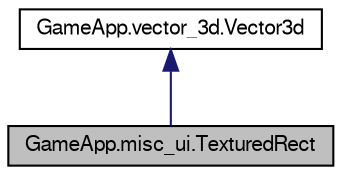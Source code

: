 digraph G
{
  bgcolor="transparent";
  edge [fontname="FreeSans",fontsize=10,labelfontname="FreeSans",labelfontsize=10];
  node [fontname="FreeSans",fontsize=10,shape=record];
  Node1 [label="GameApp.misc_ui.TexturedRect",height=0.2,width=0.4,color="black", fillcolor="grey75", style="filled" fontcolor="black"];
  Node2 -> Node1 [dir=back,color="midnightblue",fontsize=10,style="solid"];
  Node2 [label="GameApp.vector_3d.Vector3d",height=0.2,width=0.4,color="black",URL="$classGameApp_1_1vector__3d_1_1Vector3d.html",tooltip="3d Vector"];
}
